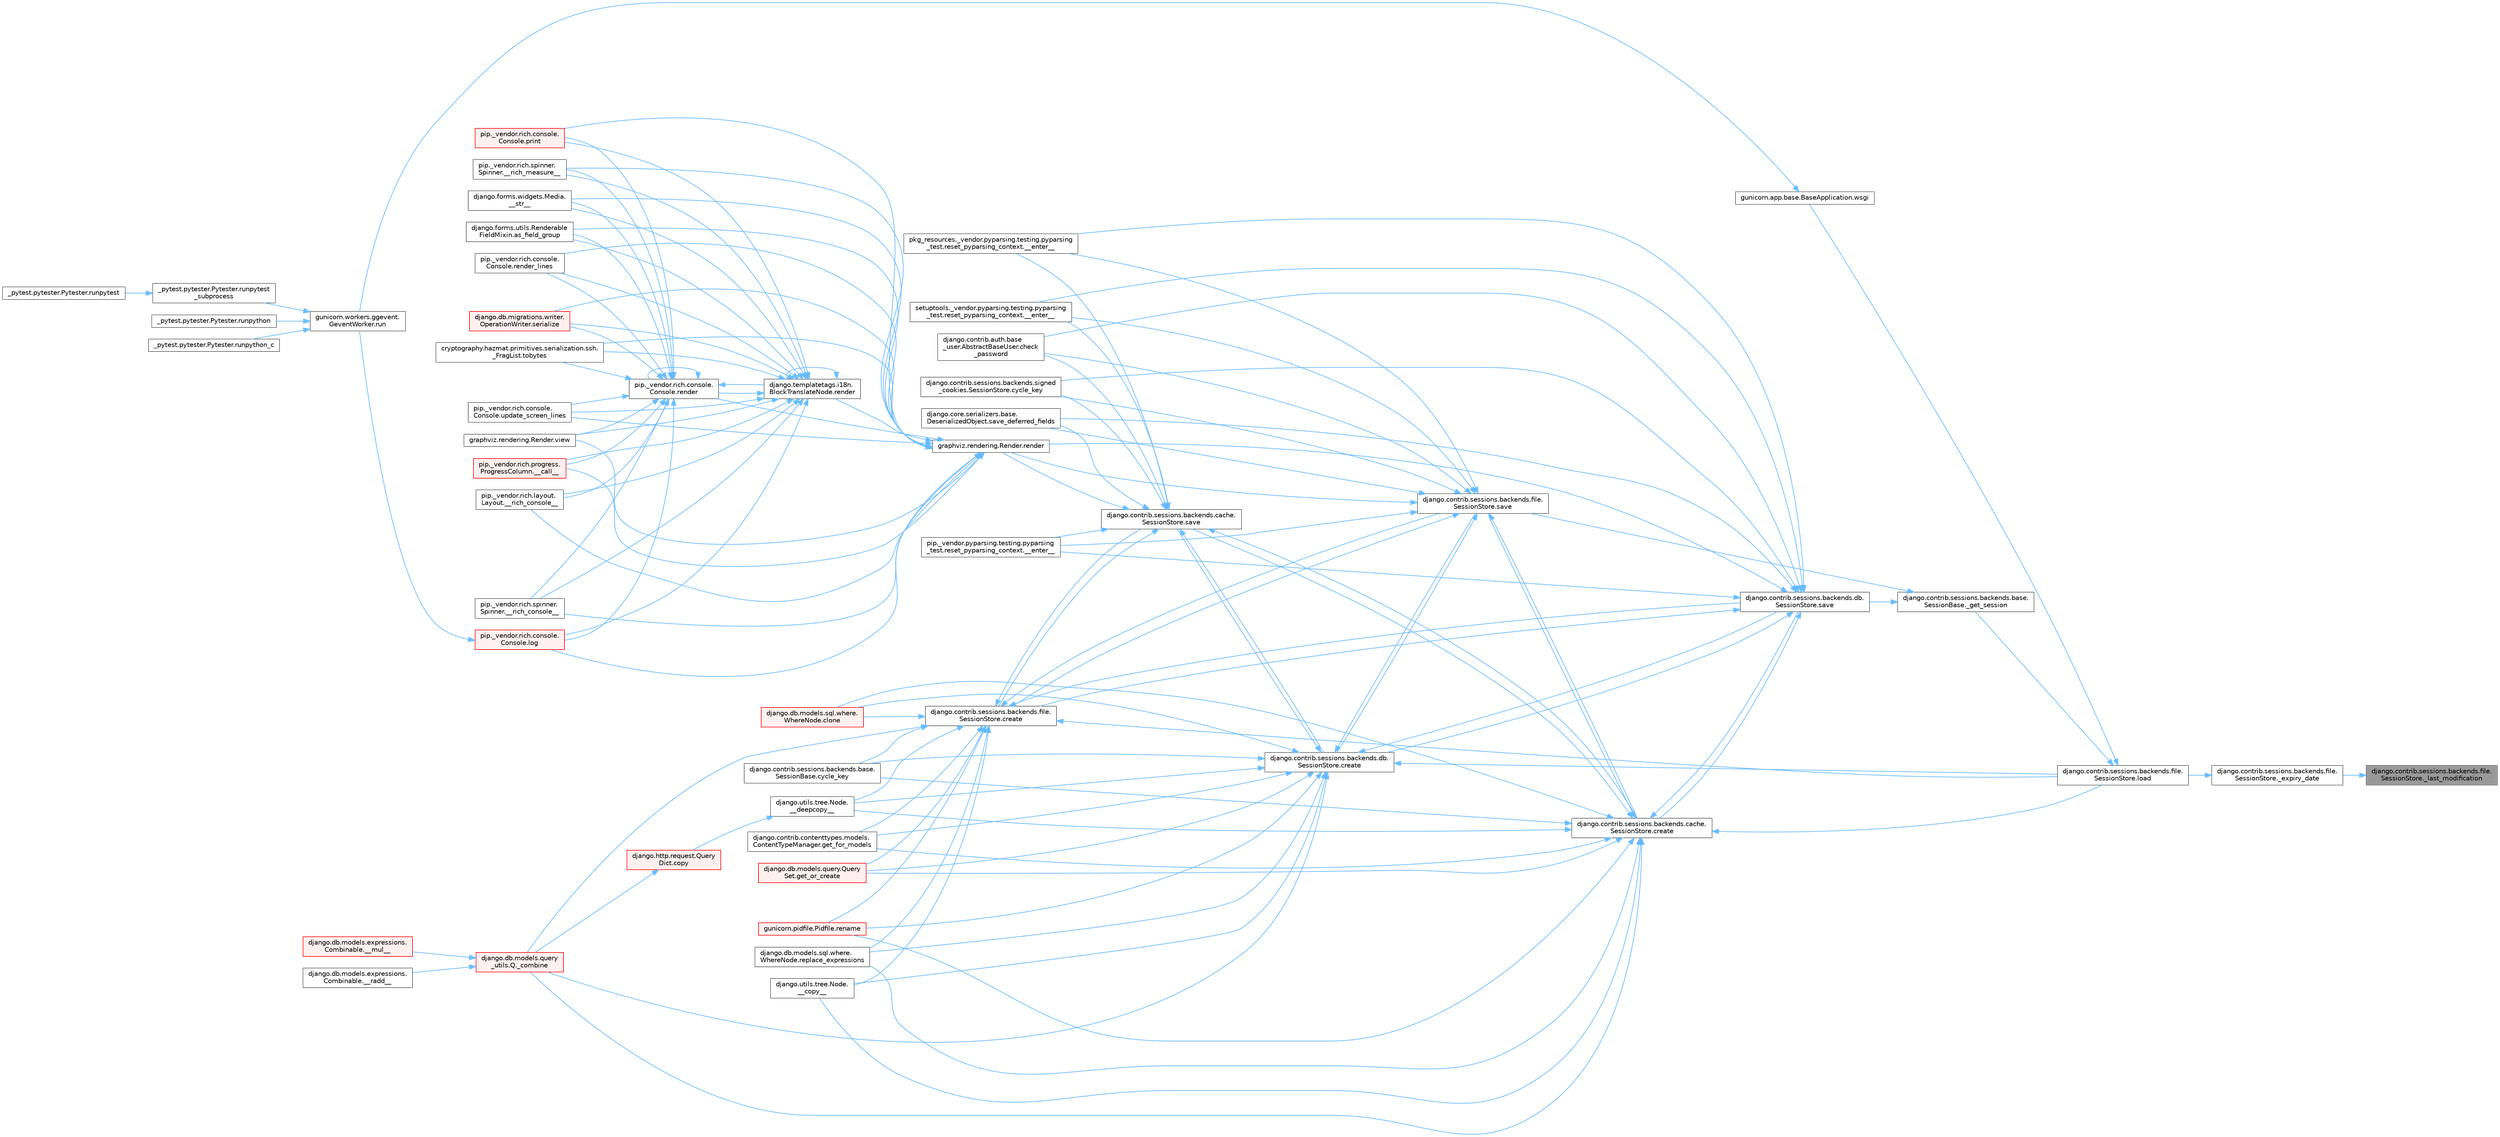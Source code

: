 digraph "django.contrib.sessions.backends.file.SessionStore._last_modification"
{
 // LATEX_PDF_SIZE
  bgcolor="transparent";
  edge [fontname=Helvetica,fontsize=10,labelfontname=Helvetica,labelfontsize=10];
  node [fontname=Helvetica,fontsize=10,shape=box,height=0.2,width=0.4];
  rankdir="RL";
  Node1 [id="Node000001",label="django.contrib.sessions.backends.file.\lSessionStore._last_modification",height=0.2,width=0.4,color="gray40", fillcolor="grey60", style="filled", fontcolor="black",tooltip=" "];
  Node1 -> Node2 [id="edge1_Node000001_Node000002",dir="back",color="steelblue1",style="solid",tooltip=" "];
  Node2 [id="Node000002",label="django.contrib.sessions.backends.file.\lSessionStore._expiry_date",height=0.2,width=0.4,color="grey40", fillcolor="white", style="filled",URL="$classdjango_1_1contrib_1_1sessions_1_1backends_1_1file_1_1_session_store.html#a7a3b1931797a3c3e1c61b5b3a33213d1",tooltip=" "];
  Node2 -> Node3 [id="edge2_Node000002_Node000003",dir="back",color="steelblue1",style="solid",tooltip=" "];
  Node3 [id="Node000003",label="django.contrib.sessions.backends.file.\lSessionStore.load",height=0.2,width=0.4,color="grey40", fillcolor="white", style="filled",URL="$classdjango_1_1contrib_1_1sessions_1_1backends_1_1file_1_1_session_store.html#a408fa63512306fbaa7bbb62742f0295f",tooltip=" "];
  Node3 -> Node4 [id="edge3_Node000003_Node000004",dir="back",color="steelblue1",style="solid",tooltip=" "];
  Node4 [id="Node000004",label="django.contrib.sessions.backends.base.\lSessionBase._get_session",height=0.2,width=0.4,color="grey40", fillcolor="white", style="filled",URL="$classdjango_1_1contrib_1_1sessions_1_1backends_1_1base_1_1_session_base.html#a3ca0af594cbb5d34f3d4f76c8f90bf4f",tooltip=" "];
  Node4 -> Node5 [id="edge4_Node000004_Node000005",dir="back",color="steelblue1",style="solid",tooltip=" "];
  Node5 [id="Node000005",label="django.contrib.sessions.backends.db.\lSessionStore.save",height=0.2,width=0.4,color="grey40", fillcolor="white", style="filled",URL="$classdjango_1_1contrib_1_1sessions_1_1backends_1_1db_1_1_session_store.html#a68a6b4f159bd3dc969ec80b34c1622af",tooltip=" "];
  Node5 -> Node6 [id="edge5_Node000005_Node000006",dir="back",color="steelblue1",style="solid",tooltip=" "];
  Node6 [id="Node000006",label="pip._vendor.pyparsing.testing.pyparsing\l_test.reset_pyparsing_context.__enter__",height=0.2,width=0.4,color="grey40", fillcolor="white", style="filled",URL="$classpip_1_1__vendor_1_1pyparsing_1_1testing_1_1pyparsing__test_1_1reset__pyparsing__context.html#a3d39d97a0d95a9b46c987e6dff52b7c0",tooltip=" "];
  Node5 -> Node7 [id="edge6_Node000005_Node000007",dir="back",color="steelblue1",style="solid",tooltip=" "];
  Node7 [id="Node000007",label="pkg_resources._vendor.pyparsing.testing.pyparsing\l_test.reset_pyparsing_context.__enter__",height=0.2,width=0.4,color="grey40", fillcolor="white", style="filled",URL="$classpkg__resources_1_1__vendor_1_1pyparsing_1_1testing_1_1pyparsing__test_1_1reset__pyparsing__context.html#a8d8360c033ccc7296fb9323a07cdeb25",tooltip=" "];
  Node5 -> Node8 [id="edge7_Node000005_Node000008",dir="back",color="steelblue1",style="solid",tooltip=" "];
  Node8 [id="Node000008",label="setuptools._vendor.pyparsing.testing.pyparsing\l_test.reset_pyparsing_context.__enter__",height=0.2,width=0.4,color="grey40", fillcolor="white", style="filled",URL="$classsetuptools_1_1__vendor_1_1pyparsing_1_1testing_1_1pyparsing__test_1_1reset__pyparsing__context.html#a436e2ea8355c86505c8cfdae81714c7c",tooltip=" "];
  Node5 -> Node9 [id="edge8_Node000005_Node000009",dir="back",color="steelblue1",style="solid",tooltip=" "];
  Node9 [id="Node000009",label="django.contrib.auth.base\l_user.AbstractBaseUser.check\l_password",height=0.2,width=0.4,color="grey40", fillcolor="white", style="filled",URL="$classdjango_1_1contrib_1_1auth_1_1base__user_1_1_abstract_base_user.html#aaa9bb7fa5353bc1917dbd7f87b63321a",tooltip=" "];
  Node5 -> Node10 [id="edge9_Node000005_Node000010",dir="back",color="steelblue1",style="solid",tooltip=" "];
  Node10 [id="Node000010",label="django.contrib.sessions.backends.cache.\lSessionStore.create",height=0.2,width=0.4,color="grey40", fillcolor="white", style="filled",URL="$classdjango_1_1contrib_1_1sessions_1_1backends_1_1cache_1_1_session_store.html#a38c9efbdb5115fd1820ae198b767c39c",tooltip=" "];
  Node10 -> Node11 [id="edge10_Node000010_Node000011",dir="back",color="steelblue1",style="solid",tooltip=" "];
  Node11 [id="Node000011",label="django.utils.tree.Node.\l__copy__",height=0.2,width=0.4,color="grey40", fillcolor="white", style="filled",URL="$classdjango_1_1utils_1_1tree_1_1_node.html#abae878f6b4500b8b241c23d8fac46e63",tooltip=" "];
  Node10 -> Node12 [id="edge11_Node000010_Node000012",dir="back",color="steelblue1",style="solid",tooltip=" "];
  Node12 [id="Node000012",label="django.utils.tree.Node.\l__deepcopy__",height=0.2,width=0.4,color="grey40", fillcolor="white", style="filled",URL="$classdjango_1_1utils_1_1tree_1_1_node.html#a38840c46ded3963808edbeec90765d6b",tooltip=" "];
  Node12 -> Node13 [id="edge12_Node000012_Node000013",dir="back",color="steelblue1",style="solid",tooltip=" "];
  Node13 [id="Node000013",label="django.http.request.Query\lDict.copy",height=0.2,width=0.4,color="red", fillcolor="#FFF0F0", style="filled",URL="$classdjango_1_1http_1_1request_1_1_query_dict.html#ada9e4956e62868c5587b9ffde7b358b5",tooltip=" "];
  Node13 -> Node155 [id="edge13_Node000013_Node000155",dir="back",color="steelblue1",style="solid",tooltip=" "];
  Node155 [id="Node000155",label="django.db.models.query\l_utils.Q._combine",height=0.2,width=0.4,color="red", fillcolor="#FFF0F0", style="filled",URL="$classdjango_1_1db_1_1models_1_1query__utils_1_1_q.html#ade621b98231b73615e1aa3a726560c55",tooltip=" "];
  Node155 -> Node156 [id="edge14_Node000155_Node000156",dir="back",color="steelblue1",style="solid",tooltip=" "];
  Node156 [id="Node000156",label="django.db.models.expressions.\lCombinable.__mul__",height=0.2,width=0.4,color="red", fillcolor="#FFF0F0", style="filled",URL="$classdjango_1_1db_1_1models_1_1expressions_1_1_combinable.html#a18670e03ec4b2fc0eafb0782602b72ec",tooltip=" "];
  Node155 -> Node160 [id="edge15_Node000155_Node000160",dir="back",color="steelblue1",style="solid",tooltip=" "];
  Node160 [id="Node000160",label="django.db.models.expressions.\lCombinable.__radd__",height=0.2,width=0.4,color="grey40", fillcolor="white", style="filled",URL="$classdjango_1_1db_1_1models_1_1expressions_1_1_combinable.html#a4872efab02abfbe2d20977469210ce25",tooltip=" "];
  Node10 -> Node155 [id="edge16_Node000010_Node000155",dir="back",color="steelblue1",style="solid",tooltip=" "];
  Node10 -> Node392 [id="edge17_Node000010_Node000392",dir="back",color="steelblue1",style="solid",tooltip=" "];
  Node392 [id="Node000392",label="django.db.models.sql.where.\lWhereNode.clone",height=0.2,width=0.4,color="red", fillcolor="#FFF0F0", style="filled",URL="$classdjango_1_1db_1_1models_1_1sql_1_1where_1_1_where_node.html#a0faff63950b774ce4ad391ea1f6b6d2c",tooltip=" "];
  Node10 -> Node33 [id="edge18_Node000010_Node000033",dir="back",color="steelblue1",style="solid",tooltip=" "];
  Node33 [id="Node000033",label="django.contrib.sessions.backends.base.\lSessionBase.cycle_key",height=0.2,width=0.4,color="grey40", fillcolor="white", style="filled",URL="$classdjango_1_1contrib_1_1sessions_1_1backends_1_1base_1_1_session_base.html#a6955e9bebe4e5b7d463bccfcf9181016",tooltip=" "];
  Node10 -> Node517 [id="edge19_Node000010_Node000517",dir="back",color="steelblue1",style="solid",tooltip=" "];
  Node517 [id="Node000517",label="django.contrib.contenttypes.models.\lContentTypeManager.get_for_models",height=0.2,width=0.4,color="grey40", fillcolor="white", style="filled",URL="$classdjango_1_1contrib_1_1contenttypes_1_1models_1_1_content_type_manager.html#a541a2e215680799739b6f8c1b19ddda4",tooltip=" "];
  Node10 -> Node518 [id="edge20_Node000010_Node000518",dir="back",color="steelblue1",style="solid",tooltip=" "];
  Node518 [id="Node000518",label="django.db.models.query.Query\lSet.get_or_create",height=0.2,width=0.4,color="red", fillcolor="#FFF0F0", style="filled",URL="$classdjango_1_1db_1_1models_1_1query_1_1_query_set.html#a0f727927ec4d1b9f3087b831cc911c59",tooltip=" "];
  Node10 -> Node3 [id="edge21_Node000010_Node000003",dir="back",color="steelblue1",style="solid",tooltip=" "];
  Node10 -> Node520 [id="edge22_Node000010_Node000520",dir="back",color="steelblue1",style="solid",tooltip=" "];
  Node520 [id="Node000520",label="gunicorn.pidfile.Pidfile.rename",height=0.2,width=0.4,color="red", fillcolor="#FFF0F0", style="filled",URL="$classgunicorn_1_1pidfile_1_1_pidfile.html#af03623bf56b92f594700ba5e5f25bc76",tooltip=" "];
  Node10 -> Node522 [id="edge23_Node000010_Node000522",dir="back",color="steelblue1",style="solid",tooltip=" "];
  Node522 [id="Node000522",label="django.db.models.sql.where.\lWhereNode.replace_expressions",height=0.2,width=0.4,color="grey40", fillcolor="white", style="filled",URL="$classdjango_1_1db_1_1models_1_1sql_1_1where_1_1_where_node.html#a1cc3580a7f4a51605b52ae4a9653b3ac",tooltip=" "];
  Node10 -> Node523 [id="edge24_Node000010_Node000523",dir="back",color="steelblue1",style="solid",tooltip=" "];
  Node523 [id="Node000523",label="django.contrib.sessions.backends.cache.\lSessionStore.save",height=0.2,width=0.4,color="grey40", fillcolor="white", style="filled",URL="$classdjango_1_1contrib_1_1sessions_1_1backends_1_1cache_1_1_session_store.html#a67e81d959c24e3a84b1e755a9a861c53",tooltip=" "];
  Node523 -> Node6 [id="edge25_Node000523_Node000006",dir="back",color="steelblue1",style="solid",tooltip=" "];
  Node523 -> Node7 [id="edge26_Node000523_Node000007",dir="back",color="steelblue1",style="solid",tooltip=" "];
  Node523 -> Node8 [id="edge27_Node000523_Node000008",dir="back",color="steelblue1",style="solid",tooltip=" "];
  Node523 -> Node9 [id="edge28_Node000523_Node000009",dir="back",color="steelblue1",style="solid",tooltip=" "];
  Node523 -> Node10 [id="edge29_Node000523_Node000010",dir="back",color="steelblue1",style="solid",tooltip=" "];
  Node523 -> Node391 [id="edge30_Node000523_Node000391",dir="back",color="steelblue1",style="solid",tooltip=" "];
  Node391 [id="Node000391",label="django.contrib.sessions.backends.db.\lSessionStore.create",height=0.2,width=0.4,color="grey40", fillcolor="white", style="filled",URL="$classdjango_1_1contrib_1_1sessions_1_1backends_1_1db_1_1_session_store.html#a4a98c0168c61e75be58e279660aa6ce4",tooltip=" "];
  Node391 -> Node11 [id="edge31_Node000391_Node000011",dir="back",color="steelblue1",style="solid",tooltip=" "];
  Node391 -> Node12 [id="edge32_Node000391_Node000012",dir="back",color="steelblue1",style="solid",tooltip=" "];
  Node391 -> Node155 [id="edge33_Node000391_Node000155",dir="back",color="steelblue1",style="solid",tooltip=" "];
  Node391 -> Node392 [id="edge34_Node000391_Node000392",dir="back",color="steelblue1",style="solid",tooltip=" "];
  Node391 -> Node33 [id="edge35_Node000391_Node000033",dir="back",color="steelblue1",style="solid",tooltip=" "];
  Node391 -> Node517 [id="edge36_Node000391_Node000517",dir="back",color="steelblue1",style="solid",tooltip=" "];
  Node391 -> Node518 [id="edge37_Node000391_Node000518",dir="back",color="steelblue1",style="solid",tooltip=" "];
  Node391 -> Node3 [id="edge38_Node000391_Node000003",dir="back",color="steelblue1",style="solid",tooltip=" "];
  Node391 -> Node520 [id="edge39_Node000391_Node000520",dir="back",color="steelblue1",style="solid",tooltip=" "];
  Node391 -> Node522 [id="edge40_Node000391_Node000522",dir="back",color="steelblue1",style="solid",tooltip=" "];
  Node391 -> Node523 [id="edge41_Node000391_Node000523",dir="back",color="steelblue1",style="solid",tooltip=" "];
  Node391 -> Node5 [id="edge42_Node000391_Node000005",dir="back",color="steelblue1",style="solid",tooltip=" "];
  Node391 -> Node1115 [id="edge43_Node000391_Node001115",dir="back",color="steelblue1",style="solid",tooltip=" "];
  Node1115 [id="Node001115",label="django.contrib.sessions.backends.file.\lSessionStore.save",height=0.2,width=0.4,color="grey40", fillcolor="white", style="filled",URL="$classdjango_1_1contrib_1_1sessions_1_1backends_1_1file_1_1_session_store.html#af170f9c112376eb1627509287bf9620f",tooltip=" "];
  Node1115 -> Node6 [id="edge44_Node001115_Node000006",dir="back",color="steelblue1",style="solid",tooltip=" "];
  Node1115 -> Node7 [id="edge45_Node001115_Node000007",dir="back",color="steelblue1",style="solid",tooltip=" "];
  Node1115 -> Node8 [id="edge46_Node001115_Node000008",dir="back",color="steelblue1",style="solid",tooltip=" "];
  Node1115 -> Node9 [id="edge47_Node001115_Node000009",dir="back",color="steelblue1",style="solid",tooltip=" "];
  Node1115 -> Node10 [id="edge48_Node001115_Node000010",dir="back",color="steelblue1",style="solid",tooltip=" "];
  Node1115 -> Node391 [id="edge49_Node001115_Node000391",dir="back",color="steelblue1",style="solid",tooltip=" "];
  Node1115 -> Node516 [id="edge50_Node001115_Node000516",dir="back",color="steelblue1",style="solid",tooltip=" "];
  Node516 [id="Node000516",label="django.contrib.sessions.backends.file.\lSessionStore.create",height=0.2,width=0.4,color="grey40", fillcolor="white", style="filled",URL="$classdjango_1_1contrib_1_1sessions_1_1backends_1_1file_1_1_session_store.html#a6624db6a37dfff490f837047e0a60dda",tooltip=" "];
  Node516 -> Node11 [id="edge51_Node000516_Node000011",dir="back",color="steelblue1",style="solid",tooltip=" "];
  Node516 -> Node12 [id="edge52_Node000516_Node000012",dir="back",color="steelblue1",style="solid",tooltip=" "];
  Node516 -> Node155 [id="edge53_Node000516_Node000155",dir="back",color="steelblue1",style="solid",tooltip=" "];
  Node516 -> Node392 [id="edge54_Node000516_Node000392",dir="back",color="steelblue1",style="solid",tooltip=" "];
  Node516 -> Node33 [id="edge55_Node000516_Node000033",dir="back",color="steelblue1",style="solid",tooltip=" "];
  Node516 -> Node517 [id="edge56_Node000516_Node000517",dir="back",color="steelblue1",style="solid",tooltip=" "];
  Node516 -> Node518 [id="edge57_Node000516_Node000518",dir="back",color="steelblue1",style="solid",tooltip=" "];
  Node516 -> Node3 [id="edge58_Node000516_Node000003",dir="back",color="steelblue1",style="solid",tooltip=" "];
  Node516 -> Node520 [id="edge59_Node000516_Node000520",dir="back",color="steelblue1",style="solid",tooltip=" "];
  Node516 -> Node522 [id="edge60_Node000516_Node000522",dir="back",color="steelblue1",style="solid",tooltip=" "];
  Node516 -> Node523 [id="edge61_Node000516_Node000523",dir="back",color="steelblue1",style="solid",tooltip=" "];
  Node516 -> Node5 [id="edge62_Node000516_Node000005",dir="back",color="steelblue1",style="solid",tooltip=" "];
  Node516 -> Node1115 [id="edge63_Node000516_Node001115",dir="back",color="steelblue1",style="solid",tooltip=" "];
  Node1115 -> Node524 [id="edge64_Node001115_Node000524",dir="back",color="steelblue1",style="solid",tooltip=" "];
  Node524 [id="Node000524",label="django.contrib.sessions.backends.signed\l_cookies.SessionStore.cycle_key",height=0.2,width=0.4,color="grey40", fillcolor="white", style="filled",URL="$classdjango_1_1contrib_1_1sessions_1_1backends_1_1signed__cookies_1_1_session_store.html#abf8e71313b847459c30f19e691c25a93",tooltip=" "];
  Node1115 -> Node525 [id="edge65_Node001115_Node000525",dir="back",color="steelblue1",style="solid",tooltip=" "];
  Node525 [id="Node000525",label="graphviz.rendering.Render.render",height=0.2,width=0.4,color="grey40", fillcolor="white", style="filled",URL="$classgraphviz_1_1rendering_1_1_render.html#a0249d6538d64a6b59b1bed64d4636456",tooltip=" "];
  Node525 -> Node406 [id="edge66_Node000525_Node000406",dir="back",color="steelblue1",style="solid",tooltip=" "];
  Node406 [id="Node000406",label="pip._vendor.rich.progress.\lProgressColumn.__call__",height=0.2,width=0.4,color="red", fillcolor="#FFF0F0", style="filled",URL="$classpip_1_1__vendor_1_1rich_1_1progress_1_1_progress_column.html#ae0c399be74222f949edb0fa5324cf6ea",tooltip=" "];
  Node525 -> Node407 [id="edge67_Node000525_Node000407",dir="back",color="steelblue1",style="solid",tooltip=" "];
  Node407 [id="Node000407",label="pip._vendor.rich.layout.\lLayout.__rich_console__",height=0.2,width=0.4,color="grey40", fillcolor="white", style="filled",URL="$classpip_1_1__vendor_1_1rich_1_1layout_1_1_layout.html#ac39cb3d17d2b0324ee1b0dada41a3ebd",tooltip=" "];
  Node525 -> Node408 [id="edge68_Node000525_Node000408",dir="back",color="steelblue1",style="solid",tooltip=" "];
  Node408 [id="Node000408",label="pip._vendor.rich.spinner.\lSpinner.__rich_console__",height=0.2,width=0.4,color="grey40", fillcolor="white", style="filled",URL="$classpip_1_1__vendor_1_1rich_1_1spinner_1_1_spinner.html#a6883d8dced19ac48d4dfc74f776357fd",tooltip=" "];
  Node525 -> Node409 [id="edge69_Node000525_Node000409",dir="back",color="steelblue1",style="solid",tooltip=" "];
  Node409 [id="Node000409",label="pip._vendor.rich.spinner.\lSpinner.__rich_measure__",height=0.2,width=0.4,color="grey40", fillcolor="white", style="filled",URL="$classpip_1_1__vendor_1_1rich_1_1spinner_1_1_spinner.html#a89745682c823c44a31bae8e8d07869f5",tooltip=" "];
  Node525 -> Node410 [id="edge70_Node000525_Node000410",dir="back",color="steelblue1",style="solid",tooltip=" "];
  Node410 [id="Node000410",label="django.forms.widgets.Media.\l__str__",height=0.2,width=0.4,color="grey40", fillcolor="white", style="filled",URL="$classdjango_1_1forms_1_1widgets_1_1_media.html#ae1651710548a7d9f14f036d035012d21",tooltip=" "];
  Node525 -> Node411 [id="edge71_Node000525_Node000411",dir="back",color="steelblue1",style="solid",tooltip=" "];
  Node411 [id="Node000411",label="django.forms.utils.Renderable\lFieldMixin.as_field_group",height=0.2,width=0.4,color="grey40", fillcolor="white", style="filled",URL="$classdjango_1_1forms_1_1utils_1_1_renderable_field_mixin.html#a1e9a1b4f790ea694431554267fd5d74c",tooltip=" "];
  Node525 -> Node412 [id="edge72_Node000525_Node000412",dir="back",color="steelblue1",style="solid",tooltip=" "];
  Node412 [id="Node000412",label="pip._vendor.rich.console.\lConsole.log",height=0.2,width=0.4,color="red", fillcolor="#FFF0F0", style="filled",URL="$classpip_1_1__vendor_1_1rich_1_1console_1_1_console.html#af9c77e39f9413fc2b134c60cfa23b0f1",tooltip=" "];
  Node412 -> Node301 [id="edge73_Node000412_Node000301",dir="back",color="steelblue1",style="solid",tooltip=" "];
  Node301 [id="Node000301",label="gunicorn.workers.ggevent.\lGeventWorker.run",height=0.2,width=0.4,color="grey40", fillcolor="white", style="filled",URL="$classgunicorn_1_1workers_1_1ggevent_1_1_gevent_worker.html#a0d8ffe6d6db44cfe8310ccf5643506ee",tooltip=" "];
  Node301 -> Node106 [id="edge74_Node000301_Node000106",dir="back",color="steelblue1",style="solid",tooltip=" "];
  Node106 [id="Node000106",label="_pytest.pytester.Pytester.runpytest\l_subprocess",height=0.2,width=0.4,color="grey40", fillcolor="white", style="filled",URL="$class__pytest_1_1pytester_1_1_pytester.html#a59323c6d6a1469a1206f1c0b8fce99c9",tooltip=" "];
  Node106 -> Node107 [id="edge75_Node000106_Node000107",dir="back",color="steelblue1",style="solid",tooltip=" "];
  Node107 [id="Node000107",label="_pytest.pytester.Pytester.runpytest",height=0.2,width=0.4,color="grey40", fillcolor="white", style="filled",URL="$class__pytest_1_1pytester_1_1_pytester.html#a2765db48ffe1b8853581d711ff43a87b",tooltip=" "];
  Node301 -> Node108 [id="edge76_Node000301_Node000108",dir="back",color="steelblue1",style="solid",tooltip=" "];
  Node108 [id="Node000108",label="_pytest.pytester.Pytester.runpython",height=0.2,width=0.4,color="grey40", fillcolor="white", style="filled",URL="$class__pytest_1_1pytester_1_1_pytester.html#a4e0c539507f15fd333cf618faf9687ef",tooltip=" "];
  Node301 -> Node109 [id="edge77_Node000301_Node000109",dir="back",color="steelblue1",style="solid",tooltip=" "];
  Node109 [id="Node000109",label="_pytest.pytester.Pytester.runpython_c",height=0.2,width=0.4,color="grey40", fillcolor="white", style="filled",URL="$class__pytest_1_1pytester_1_1_pytester.html#aea789acfe206d9c40d9a6bf54a337f2a",tooltip=" "];
  Node525 -> Node526 [id="edge78_Node000525_Node000526",dir="back",color="steelblue1",style="solid",tooltip=" "];
  Node526 [id="Node000526",label="pip._vendor.rich.console.\lConsole.print",height=0.2,width=0.4,color="red", fillcolor="#FFF0F0", style="filled",URL="$classpip_1_1__vendor_1_1rich_1_1console_1_1_console.html#af954370cdbb49236b597f2c11064549d",tooltip=" "];
  Node525 -> Node851 [id="edge79_Node000525_Node000851",dir="back",color="steelblue1",style="solid",tooltip=" "];
  Node851 [id="Node000851",label="django.templatetags.i18n.\lBlockTranslateNode.render",height=0.2,width=0.4,color="grey40", fillcolor="white", style="filled",URL="$classdjango_1_1templatetags_1_1i18n_1_1_block_translate_node.html#aaf05bebfd02c1c4b676387ada0357832",tooltip=" "];
  Node851 -> Node406 [id="edge80_Node000851_Node000406",dir="back",color="steelblue1",style="solid",tooltip=" "];
  Node851 -> Node407 [id="edge81_Node000851_Node000407",dir="back",color="steelblue1",style="solid",tooltip=" "];
  Node851 -> Node408 [id="edge82_Node000851_Node000408",dir="back",color="steelblue1",style="solid",tooltip=" "];
  Node851 -> Node409 [id="edge83_Node000851_Node000409",dir="back",color="steelblue1",style="solid",tooltip=" "];
  Node851 -> Node410 [id="edge84_Node000851_Node000410",dir="back",color="steelblue1",style="solid",tooltip=" "];
  Node851 -> Node411 [id="edge85_Node000851_Node000411",dir="back",color="steelblue1",style="solid",tooltip=" "];
  Node851 -> Node412 [id="edge86_Node000851_Node000412",dir="back",color="steelblue1",style="solid",tooltip=" "];
  Node851 -> Node526 [id="edge87_Node000851_Node000526",dir="back",color="steelblue1",style="solid",tooltip=" "];
  Node851 -> Node851 [id="edge88_Node000851_Node000851",dir="back",color="steelblue1",style="solid",tooltip=" "];
  Node851 -> Node852 [id="edge89_Node000851_Node000852",dir="back",color="steelblue1",style="solid",tooltip=" "];
  Node852 [id="Node000852",label="pip._vendor.rich.console.\lConsole.render",height=0.2,width=0.4,color="grey40", fillcolor="white", style="filled",URL="$classpip_1_1__vendor_1_1rich_1_1console_1_1_console.html#a9551b8254c573105adde80622393a938",tooltip=" "];
  Node852 -> Node406 [id="edge90_Node000852_Node000406",dir="back",color="steelblue1",style="solid",tooltip=" "];
  Node852 -> Node407 [id="edge91_Node000852_Node000407",dir="back",color="steelblue1",style="solid",tooltip=" "];
  Node852 -> Node408 [id="edge92_Node000852_Node000408",dir="back",color="steelblue1",style="solid",tooltip=" "];
  Node852 -> Node409 [id="edge93_Node000852_Node000409",dir="back",color="steelblue1",style="solid",tooltip=" "];
  Node852 -> Node410 [id="edge94_Node000852_Node000410",dir="back",color="steelblue1",style="solid",tooltip=" "];
  Node852 -> Node411 [id="edge95_Node000852_Node000411",dir="back",color="steelblue1",style="solid",tooltip=" "];
  Node852 -> Node412 [id="edge96_Node000852_Node000412",dir="back",color="steelblue1",style="solid",tooltip=" "];
  Node852 -> Node526 [id="edge97_Node000852_Node000526",dir="back",color="steelblue1",style="solid",tooltip=" "];
  Node852 -> Node851 [id="edge98_Node000852_Node000851",dir="back",color="steelblue1",style="solid",tooltip=" "];
  Node852 -> Node852 [id="edge99_Node000852_Node000852",dir="back",color="steelblue1",style="solid",tooltip=" "];
  Node852 -> Node853 [id="edge100_Node000852_Node000853",dir="back",color="steelblue1",style="solid",tooltip=" "];
  Node853 [id="Node000853",label="pip._vendor.rich.console.\lConsole.render_lines",height=0.2,width=0.4,color="grey40", fillcolor="white", style="filled",URL="$classpip_1_1__vendor_1_1rich_1_1console_1_1_console.html#a5818808a49db20c5bee6986425f96f14",tooltip=" "];
  Node852 -> Node854 [id="edge101_Node000852_Node000854",dir="back",color="steelblue1",style="solid",tooltip=" "];
  Node854 [id="Node000854",label="django.db.migrations.writer.\lOperationWriter.serialize",height=0.2,width=0.4,color="red", fillcolor="#FFF0F0", style="filled",URL="$classdjango_1_1db_1_1migrations_1_1writer_1_1_operation_writer.html#a866e8d13e1c54a35d74e9a6b0383b2f8",tooltip=" "];
  Node852 -> Node1196 [id="edge102_Node000852_Node001196",dir="back",color="steelblue1",style="solid",tooltip=" "];
  Node1196 [id="Node001196",label="cryptography.hazmat.primitives.serialization.ssh.\l_FragList.tobytes",height=0.2,width=0.4,color="grey40", fillcolor="white", style="filled",URL="$classcryptography_1_1hazmat_1_1primitives_1_1serialization_1_1ssh_1_1___frag_list.html#a195dd4e7c741624829a13af53fa3de38",tooltip=" "];
  Node852 -> Node1197 [id="edge103_Node000852_Node001197",dir="back",color="steelblue1",style="solid",tooltip=" "];
  Node1197 [id="Node001197",label="pip._vendor.rich.console.\lConsole.update_screen_lines",height=0.2,width=0.4,color="grey40", fillcolor="white", style="filled",URL="$classpip_1_1__vendor_1_1rich_1_1console_1_1_console.html#a21cfe5af86ec7533f23d45fe2969817e",tooltip=" "];
  Node852 -> Node1198 [id="edge104_Node000852_Node001198",dir="back",color="steelblue1",style="solid",tooltip=" "];
  Node1198 [id="Node001198",label="graphviz.rendering.Render.view",height=0.2,width=0.4,color="grey40", fillcolor="white", style="filled",URL="$classgraphviz_1_1rendering_1_1_render.html#a53169c422996b9a7e92b5580c13914e2",tooltip=" "];
  Node851 -> Node853 [id="edge105_Node000851_Node000853",dir="back",color="steelblue1",style="solid",tooltip=" "];
  Node851 -> Node854 [id="edge106_Node000851_Node000854",dir="back",color="steelblue1",style="solid",tooltip=" "];
  Node851 -> Node1196 [id="edge107_Node000851_Node001196",dir="back",color="steelblue1",style="solid",tooltip=" "];
  Node851 -> Node1197 [id="edge108_Node000851_Node001197",dir="back",color="steelblue1",style="solid",tooltip=" "];
  Node851 -> Node1198 [id="edge109_Node000851_Node001198",dir="back",color="steelblue1",style="solid",tooltip=" "];
  Node525 -> Node852 [id="edge110_Node000525_Node000852",dir="back",color="steelblue1",style="solid",tooltip=" "];
  Node525 -> Node853 [id="edge111_Node000525_Node000853",dir="back",color="steelblue1",style="solid",tooltip=" "];
  Node525 -> Node854 [id="edge112_Node000525_Node000854",dir="back",color="steelblue1",style="solid",tooltip=" "];
  Node525 -> Node1196 [id="edge113_Node000525_Node001196",dir="back",color="steelblue1",style="solid",tooltip=" "];
  Node525 -> Node1197 [id="edge114_Node000525_Node001197",dir="back",color="steelblue1",style="solid",tooltip=" "];
  Node525 -> Node1198 [id="edge115_Node000525_Node001198",dir="back",color="steelblue1",style="solid",tooltip=" "];
  Node1115 -> Node1116 [id="edge116_Node001115_Node001116",dir="back",color="steelblue1",style="solid",tooltip=" "];
  Node1116 [id="Node001116",label="django.core.serializers.base.\lDeserializedObject.save_deferred_fields",height=0.2,width=0.4,color="grey40", fillcolor="white", style="filled",URL="$classdjango_1_1core_1_1serializers_1_1base_1_1_deserialized_object.html#a2fd4269d14e2f58fda59335c79a582f5",tooltip=" "];
  Node523 -> Node516 [id="edge117_Node000523_Node000516",dir="back",color="steelblue1",style="solid",tooltip=" "];
  Node523 -> Node524 [id="edge118_Node000523_Node000524",dir="back",color="steelblue1",style="solid",tooltip=" "];
  Node523 -> Node525 [id="edge119_Node000523_Node000525",dir="back",color="steelblue1",style="solid",tooltip=" "];
  Node523 -> Node1116 [id="edge120_Node000523_Node001116",dir="back",color="steelblue1",style="solid",tooltip=" "];
  Node10 -> Node5 [id="edge121_Node000010_Node000005",dir="back",color="steelblue1",style="solid",tooltip=" "];
  Node10 -> Node1115 [id="edge122_Node000010_Node001115",dir="back",color="steelblue1",style="solid",tooltip=" "];
  Node5 -> Node391 [id="edge123_Node000005_Node000391",dir="back",color="steelblue1",style="solid",tooltip=" "];
  Node5 -> Node516 [id="edge124_Node000005_Node000516",dir="back",color="steelblue1",style="solid",tooltip=" "];
  Node5 -> Node524 [id="edge125_Node000005_Node000524",dir="back",color="steelblue1",style="solid",tooltip=" "];
  Node5 -> Node525 [id="edge126_Node000005_Node000525",dir="back",color="steelblue1",style="solid",tooltip=" "];
  Node5 -> Node1116 [id="edge127_Node000005_Node001116",dir="back",color="steelblue1",style="solid",tooltip=" "];
  Node4 -> Node1115 [id="edge128_Node000004_Node001115",dir="back",color="steelblue1",style="solid",tooltip=" "];
  Node3 -> Node300 [id="edge129_Node000003_Node000300",dir="back",color="steelblue1",style="solid",tooltip=" "];
  Node300 [id="Node000300",label="gunicorn.app.base.BaseApplication.wsgi",height=0.2,width=0.4,color="grey40", fillcolor="white", style="filled",URL="$classgunicorn_1_1app_1_1base_1_1_base_application.html#a18ae24b2d0d44fb694b9f2b0cdffa670",tooltip=" "];
  Node300 -> Node301 [id="edge130_Node000300_Node000301",dir="back",color="steelblue1",style="solid",tooltip=" "];
}
